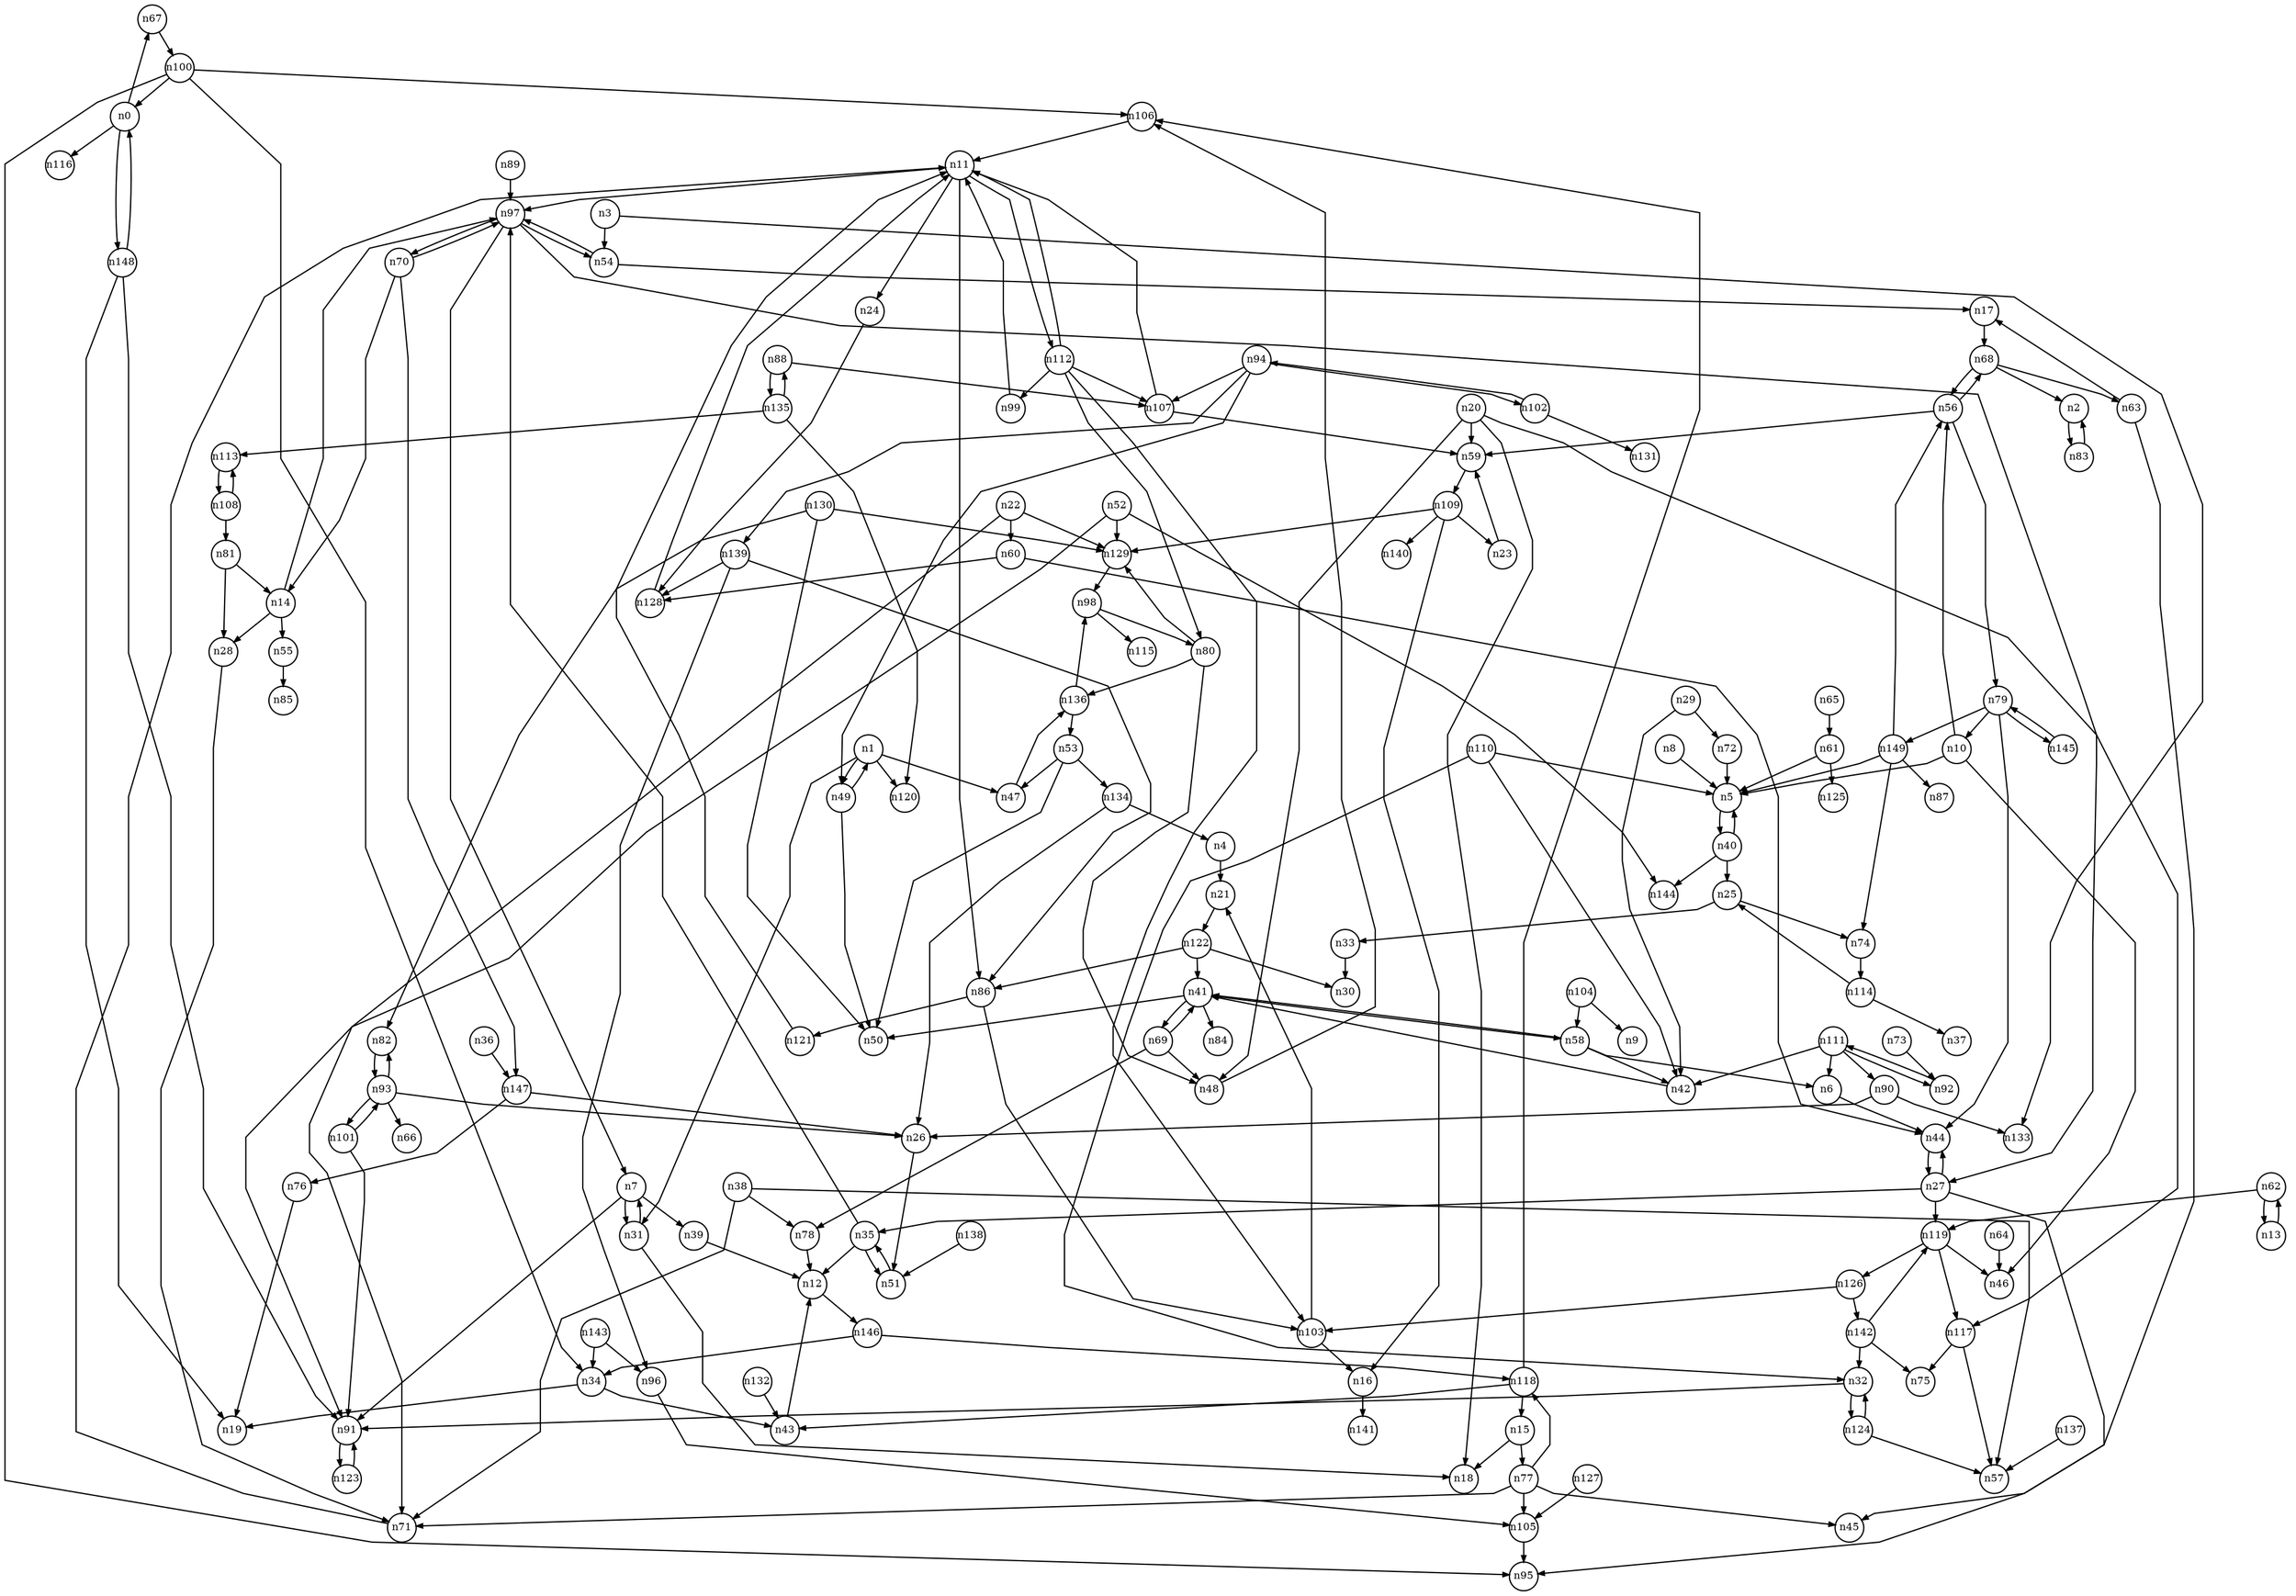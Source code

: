 digraph G{
splines=polyline;
ranksep=0.22;
nodesep=0.22;
nodesize=0.32;
fontsize=8
edge [arrowsize=0.5]
node [fontsize=8 shape=circle width=0.32 fixedsize=shape];

n67 -> n100
n0 -> n67
n0 -> n116
n0 -> n148
n148 -> n19
n148 -> n91
n148 -> n0
n31 -> n7
n31 -> n18
n1 -> n31
n1 -> n47
n1 -> n49
n1 -> n120
n47 -> n136
n49 -> n50
n49 -> n1
n54 -> n17
n54 -> n97
n3 -> n54
n3 -> n133
n21 -> n122
n4 -> n21
n44 -> n27
n6 -> n44
n39 -> n12
n7 -> n39
n7 -> n91
n7 -> n31
n91 -> n123
n5 -> n40
n8 -> n5
n10 -> n5
n10 -> n46
n10 -> n56
n24 -> n128
n11 -> n24
n11 -> n86
n11 -> n97
n11 -> n112
n86 -> n103
n86 -> n121
n97 -> n7
n97 -> n27
n97 -> n54
n97 -> n70
n112 -> n80
n112 -> n99
n112 -> n103
n112 -> n107
n112 -> n11
n28 -> n71
n14 -> n28
n14 -> n55
n14 -> n97
n55 -> n85
n15 -> n18
n15 -> n77
n16 -> n141
n20 -> n18
n20 -> n48
n20 -> n59
n20 -> n117
n48 -> n106
n59 -> n109
n117 -> n57
n117 -> n75
n60 -> n44
n60 -> n128
n22 -> n60
n22 -> n71
n22 -> n129
n71 -> n11
n129 -> n98
n23 -> n59
n128 -> n11
n33 -> n30
n25 -> n33
n25 -> n74
n74 -> n114
n51 -> n35
n26 -> n51
n35 -> n12
n35 -> n51
n35 -> n97
n27 -> n35
n27 -> n44
n27 -> n95
n27 -> n119
n119 -> n46
n119 -> n117
n119 -> n126
n42 -> n41
n29 -> n42
n29 -> n72
n72 -> n5
n32 -> n91
n32 -> n124
n34 -> n19
n34 -> n43
n43 -> n12
n12 -> n146
n147 -> n26
n147 -> n76
n36 -> n147
n38 -> n57
n38 -> n71
n38 -> n78
n78 -> n12
n40 -> n5
n40 -> n25
n40 -> n144
n41 -> n50
n41 -> n58
n41 -> n69
n41 -> n84
n58 -> n6
n58 -> n42
n58 -> n41
n69 -> n48
n69 -> n78
n69 -> n41
n106 -> n11
n52 -> n91
n52 -> n129
n52 -> n144
n53 -> n47
n53 -> n50
n53 -> n134
n134 -> n4
n134 -> n26
n17 -> n68
n56 -> n59
n56 -> n68
n56 -> n79
n68 -> n2
n68 -> n63
n68 -> n56
n79 -> n10
n79 -> n44
n79 -> n145
n79 -> n149
n61 -> n5
n61 -> n125
n13 -> n62
n62 -> n13
n62 -> n119
n63 -> n17
n63 -> n45
n64 -> n46
n65 -> n61
n100 -> n34
n100 -> n95
n100 -> n106
n100 -> n0
n2 -> n83
n70 -> n14
n70 -> n147
n70 -> n97
n92 -> n111
n73 -> n92
n76 -> n19
n77 -> n45
n77 -> n71
n77 -> n105
n77 -> n118
n105 -> n95
n118 -> n15
n118 -> n43
n118 -> n106
n145 -> n79
n149 -> n5
n149 -> n74
n149 -> n87
n149 -> n56
n80 -> n48
n80 -> n129
n80 -> n136
n81 -> n14
n81 -> n28
n83 -> n2
n103 -> n16
n103 -> n21
n121 -> n11
n107 -> n59
n107 -> n11
n88 -> n107
n88 -> n135
n89 -> n97
n90 -> n26
n90 -> n133
n93 -> n26
n93 -> n66
n93 -> n82
n93 -> n101
n82 -> n93
n94 -> n49
n94 -> n102
n94 -> n107
n94 -> n139
n102 -> n131
n102 -> n94
n139 -> n86
n139 -> n96
n139 -> n128
n96 -> n105
n98 -> n80
n98 -> n115
n101 -> n91
n101 -> n93
n104 -> n9
n104 -> n58
n108 -> n81
n108 -> n113
n113 -> n108
n109 -> n16
n109 -> n23
n109 -> n129
n109 -> n140
n110 -> n5
n110 -> n32
n110 -> n42
n111 -> n6
n111 -> n42
n111 -> n90
n111 -> n92
n99 -> n11
n114 -> n25
n114 -> n37
n122 -> n30
n122 -> n41
n122 -> n86
n123 -> n91
n124 -> n32
n124 -> n57
n126 -> n103
n126 -> n142
n142 -> n32
n142 -> n75
n142 -> n119
n127 -> n105
n130 -> n50
n130 -> n82
n130 -> n129
n132 -> n43
n135 -> n88
n135 -> n113
n135 -> n120
n136 -> n53
n136 -> n98
n137 -> n57
n138 -> n51
n143 -> n34
n143 -> n96
n146 -> n34
n146 -> n118
}
